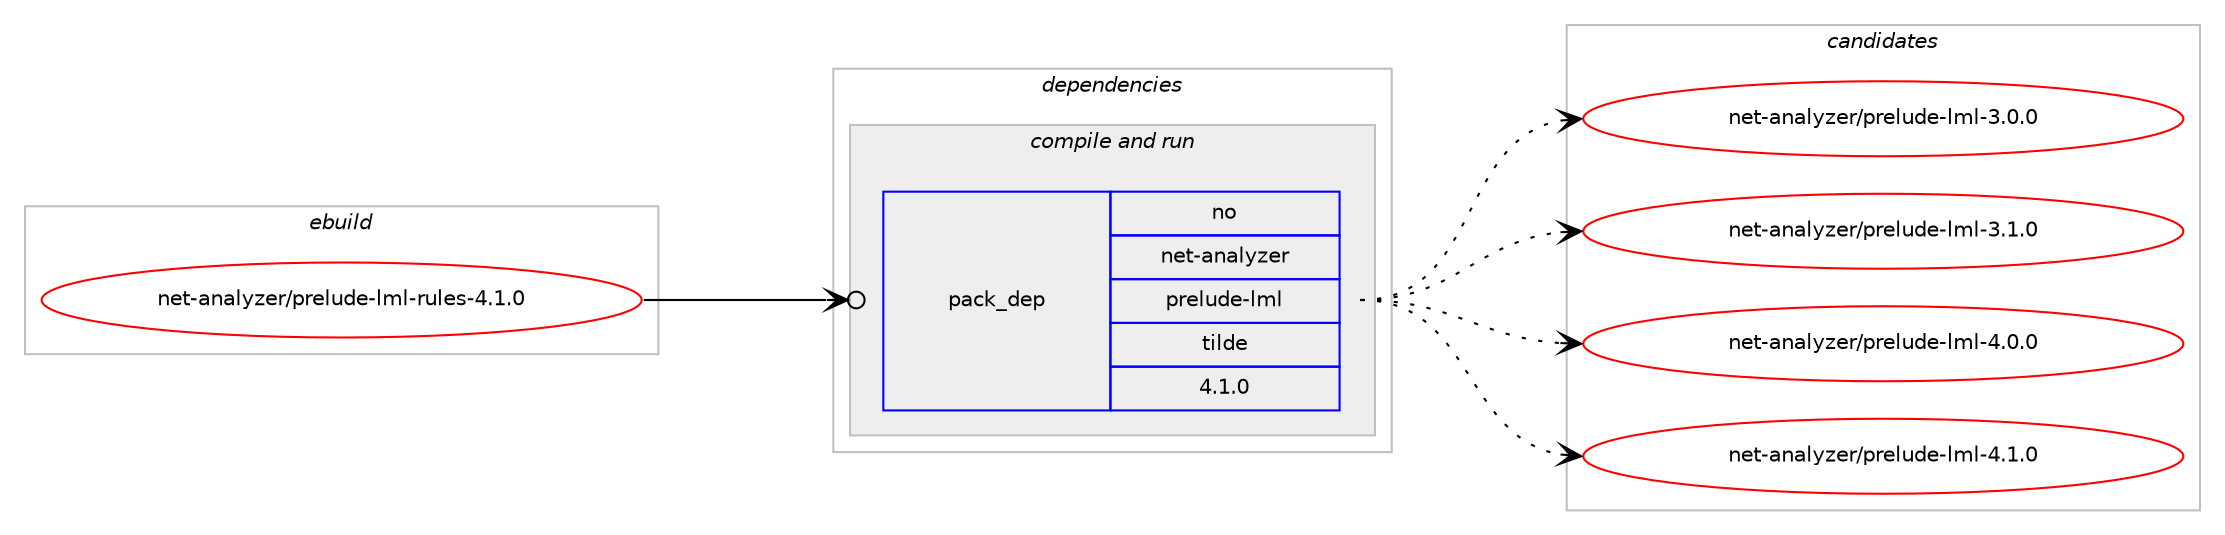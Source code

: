 digraph prolog {

# *************
# Graph options
# *************

newrank=true;
concentrate=true;
compound=true;
graph [rankdir=LR,fontname=Helvetica,fontsize=10,ranksep=1.5];#, ranksep=2.5, nodesep=0.2];
edge  [arrowhead=vee];
node  [fontname=Helvetica,fontsize=10];

# **********
# The ebuild
# **********

subgraph cluster_leftcol {
color=gray;
rank=same;
label=<<i>ebuild</i>>;
id [label="net-analyzer/prelude-lml-rules-4.1.0", color=red, width=4, href="../net-analyzer/prelude-lml-rules-4.1.0.svg"];
}

# ****************
# The dependencies
# ****************

subgraph cluster_midcol {
color=gray;
label=<<i>dependencies</i>>;
subgraph cluster_compile {
fillcolor="#eeeeee";
style=filled;
label=<<i>compile</i>>;
}
subgraph cluster_compileandrun {
fillcolor="#eeeeee";
style=filled;
label=<<i>compile and run</i>>;
subgraph pack4621 {
dependency7055 [label=<<TABLE BORDER="0" CELLBORDER="1" CELLSPACING="0" CELLPADDING="4" WIDTH="220"><TR><TD ROWSPAN="6" CELLPADDING="30">pack_dep</TD></TR><TR><TD WIDTH="110">no</TD></TR><TR><TD>net-analyzer</TD></TR><TR><TD>prelude-lml</TD></TR><TR><TD>tilde</TD></TR><TR><TD>4.1.0</TD></TR></TABLE>>, shape=none, color=blue];
}
id:e -> dependency7055:w [weight=20,style="solid",arrowhead="odotvee"];
}
subgraph cluster_run {
fillcolor="#eeeeee";
style=filled;
label=<<i>run</i>>;
}
}

# **************
# The candidates
# **************

subgraph cluster_choices {
rank=same;
color=gray;
label=<<i>candidates</i>>;

subgraph choice4621 {
color=black;
nodesep=1;
choice1101011164597110971081211221011144711211410110811710010145108109108455146484648 [label="net-analyzer/prelude-lml-3.0.0", color=red, width=4,href="../net-analyzer/prelude-lml-3.0.0.svg"];
choice1101011164597110971081211221011144711211410110811710010145108109108455146494648 [label="net-analyzer/prelude-lml-3.1.0", color=red, width=4,href="../net-analyzer/prelude-lml-3.1.0.svg"];
choice1101011164597110971081211221011144711211410110811710010145108109108455246484648 [label="net-analyzer/prelude-lml-4.0.0", color=red, width=4,href="../net-analyzer/prelude-lml-4.0.0.svg"];
choice1101011164597110971081211221011144711211410110811710010145108109108455246494648 [label="net-analyzer/prelude-lml-4.1.0", color=red, width=4,href="../net-analyzer/prelude-lml-4.1.0.svg"];
dependency7055:e -> choice1101011164597110971081211221011144711211410110811710010145108109108455146484648:w [style=dotted,weight="100"];
dependency7055:e -> choice1101011164597110971081211221011144711211410110811710010145108109108455146494648:w [style=dotted,weight="100"];
dependency7055:e -> choice1101011164597110971081211221011144711211410110811710010145108109108455246484648:w [style=dotted,weight="100"];
dependency7055:e -> choice1101011164597110971081211221011144711211410110811710010145108109108455246494648:w [style=dotted,weight="100"];
}
}

}

